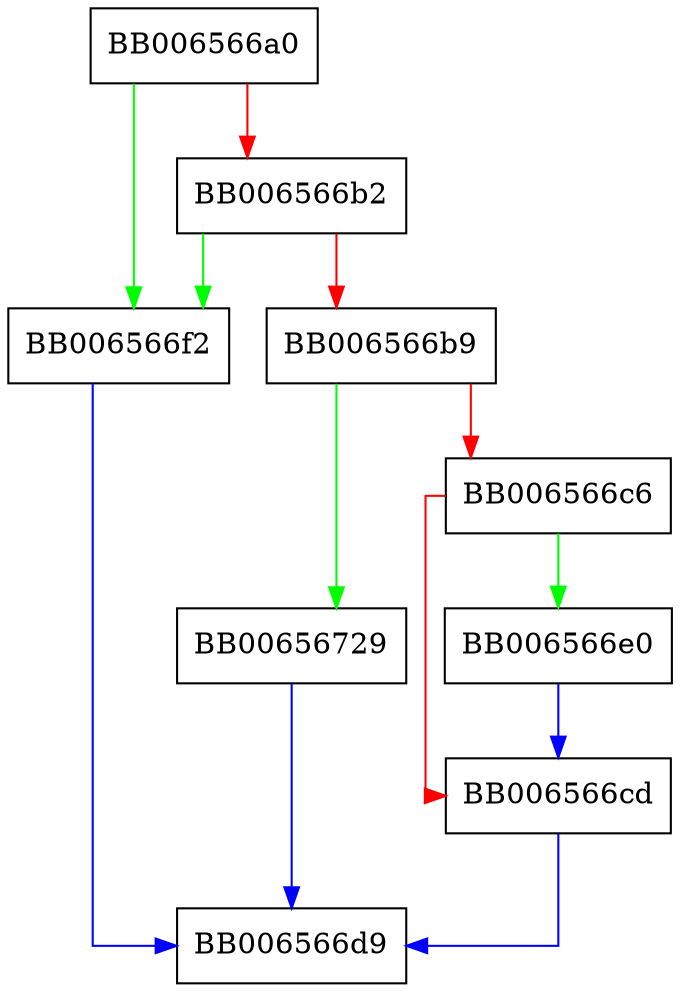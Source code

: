 digraph UI_dup_user_data {
  node [shape="box"];
  graph [splines=ortho];
  BB006566a0 -> BB006566f2 [color="green"];
  BB006566a0 -> BB006566b2 [color="red"];
  BB006566b2 -> BB006566f2 [color="green"];
  BB006566b2 -> BB006566b9 [color="red"];
  BB006566b9 -> BB00656729 [color="green"];
  BB006566b9 -> BB006566c6 [color="red"];
  BB006566c6 -> BB006566e0 [color="green"];
  BB006566c6 -> BB006566cd [color="red"];
  BB006566cd -> BB006566d9 [color="blue"];
  BB006566e0 -> BB006566cd [color="blue"];
  BB006566f2 -> BB006566d9 [color="blue"];
  BB00656729 -> BB006566d9 [color="blue"];
}